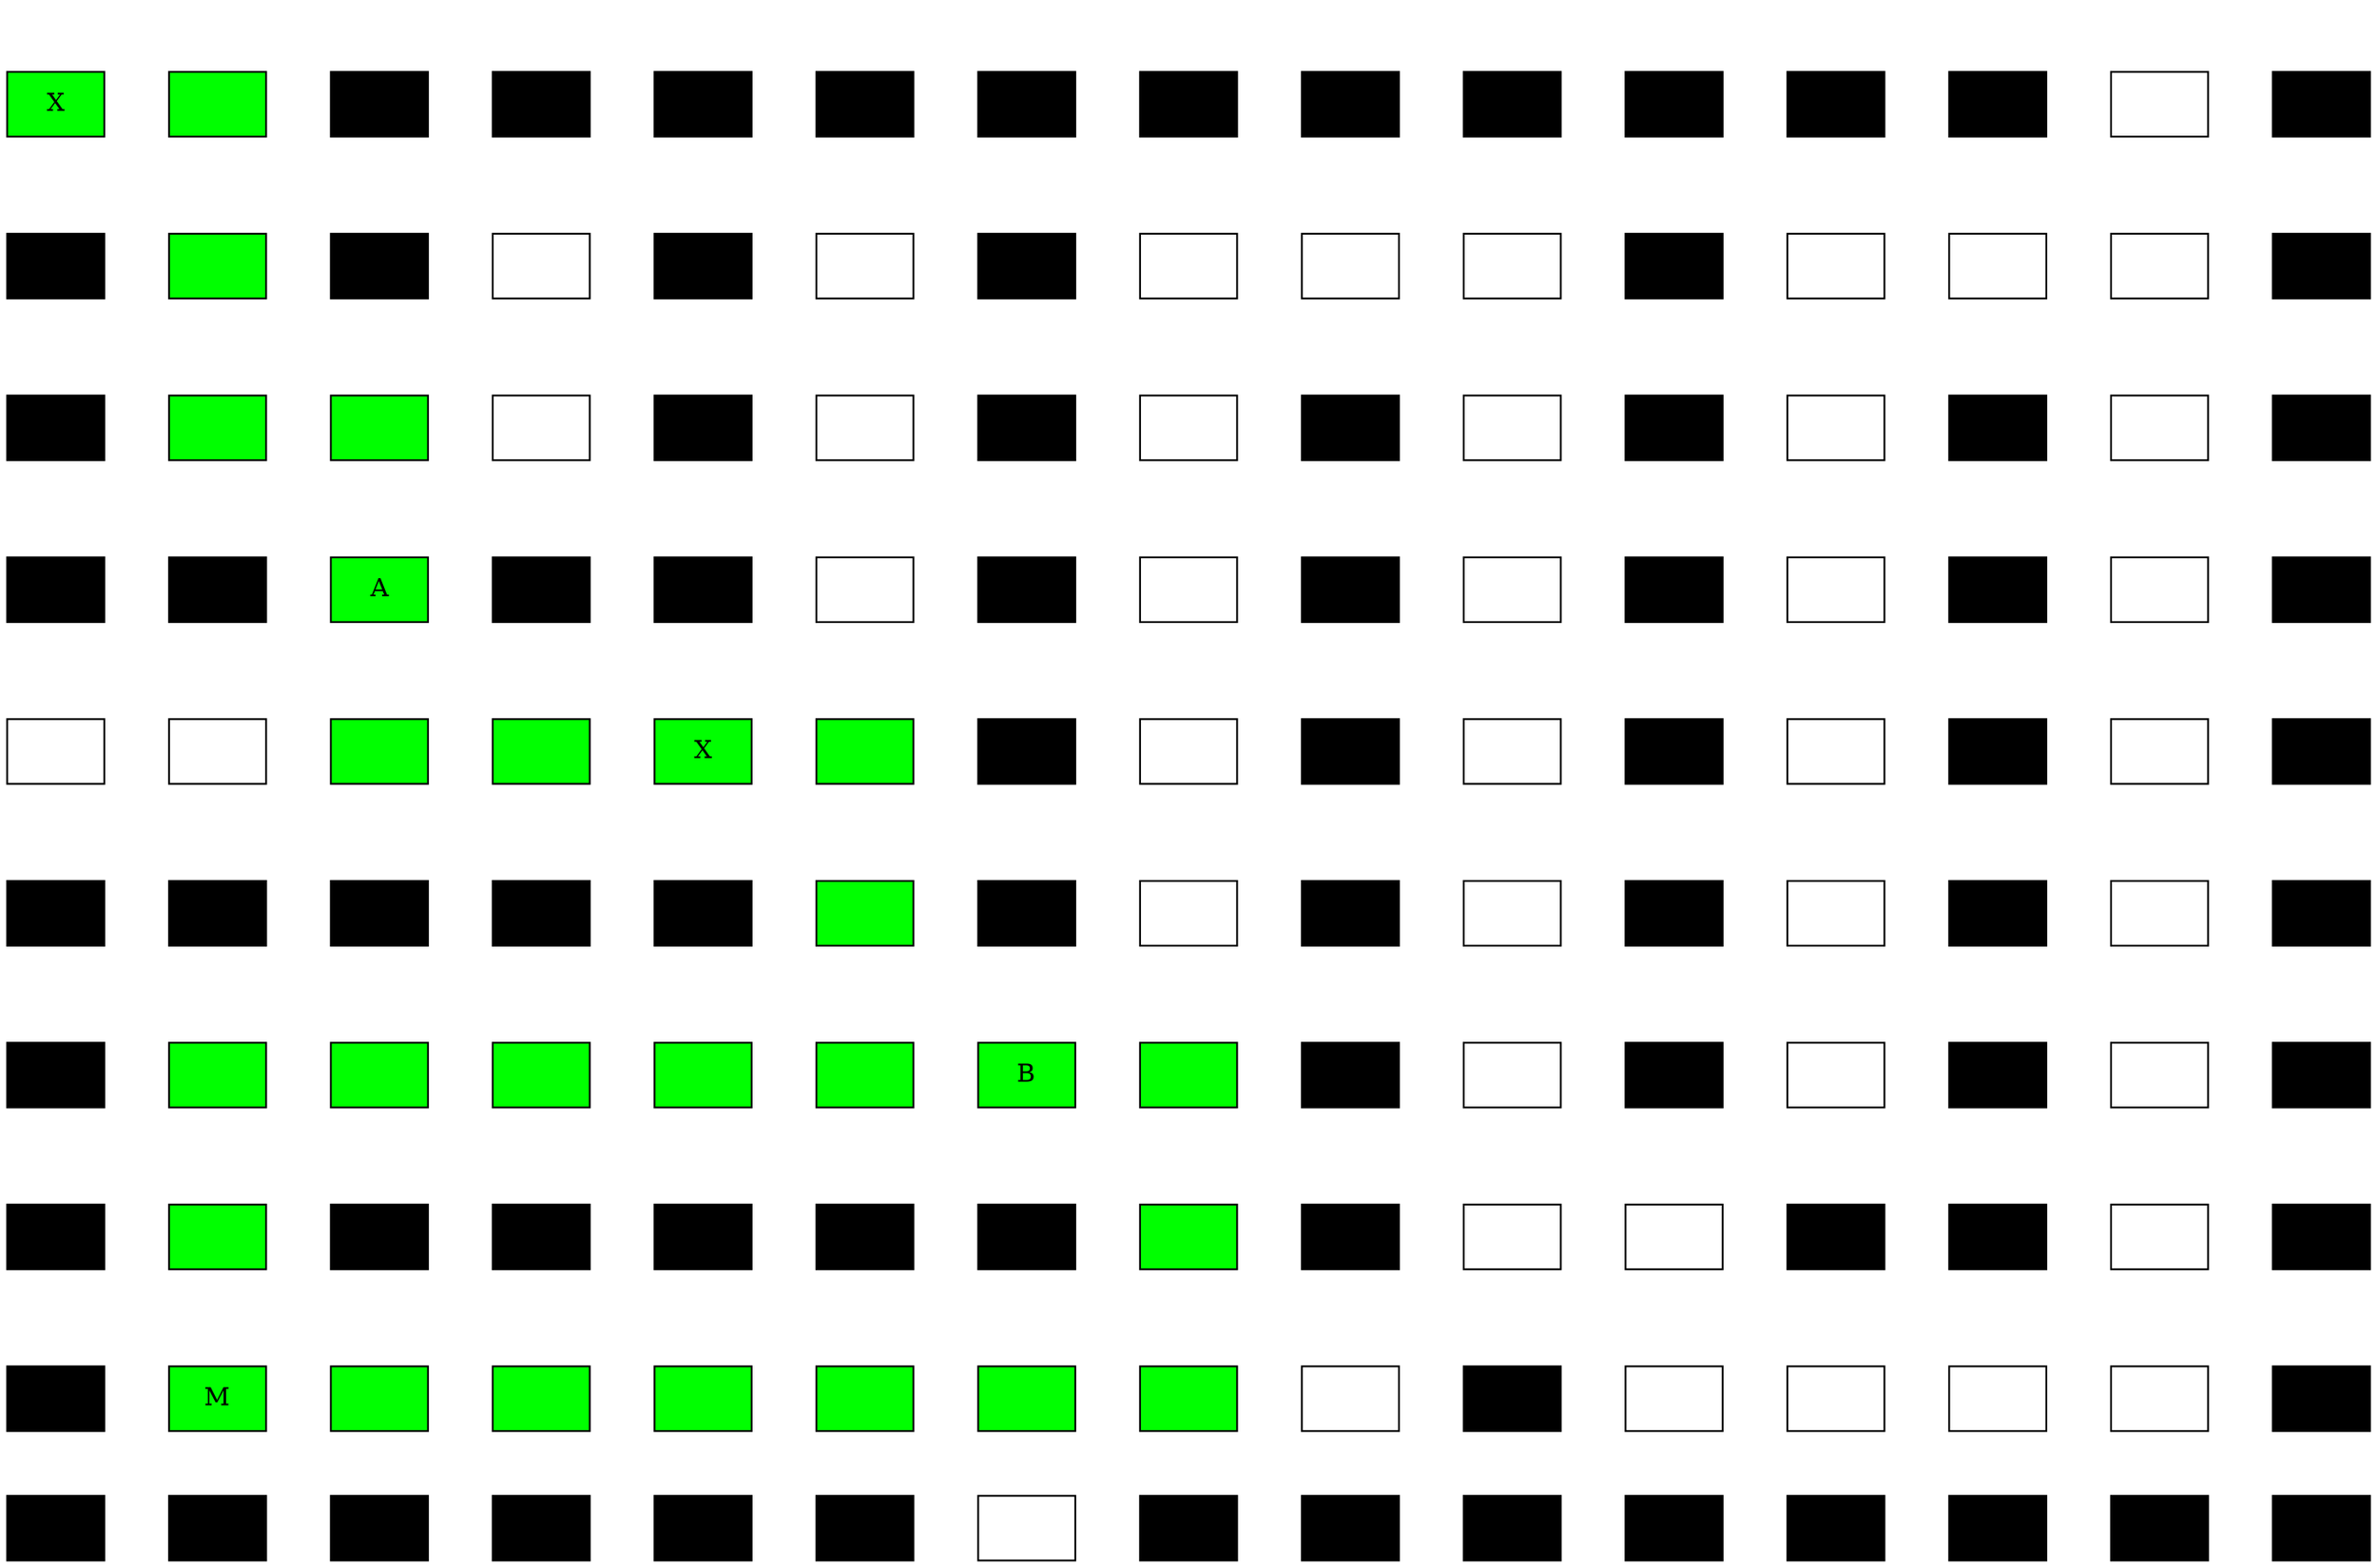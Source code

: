 digraph G {
	edge [style=invis]
	rankdir=LR
	node [shape=box style=filled]
	subgraph matriz_laberinto {
		1015 [label="" fillcolor=black fontcolor=white]
		1014 [label="" fillcolor=black fontcolor=white]
		1014 -> 1014 [style=invis]
		1013 [label="" fillcolor=black fontcolor=white]
		1013 -> 1013 [style=invis]
		1012 [label="" fillcolor=black fontcolor=white]
		1012 -> 1012 [style=invis]
		1011 [label="" fillcolor=black fontcolor=white]
		1011 -> 1011 [style=invis]
		1010 [label="" fillcolor=black fontcolor=white]
		1010 -> 1010 [style=invis]
		109 [label="" fillcolor=black fontcolor=white]
		109 -> 109 [style=invis]
		108 [label="" fillcolor=black fontcolor=white]
		108 -> 108 [style=invis]
		107 [label="" fillcolor=white]
		107 -> 107 [style=invis]
		106 [label="" fillcolor=black fontcolor=white]
		106 -> 106 [style=invis]
		105 [label="" fillcolor=black fontcolor=white]
		105 -> 105 [style=invis]
		104 [label="" fillcolor=black fontcolor=white]
		104 -> 104 [style=invis]
		103 [label="" fillcolor=black fontcolor=white]
		103 -> 103 [style=invis]
		102 [label="" fillcolor=black fontcolor=white]
		102 -> 102 [style=invis]
		101 [label="" fillcolor=black fontcolor=white]
		101 -> 101 [style=invis]
		915 [label="" fillcolor=black fontcolor=white]
		915 -> 915 [style=invis]
		914 [label="" fillcolor=white]
		914 -> 914 [style=invis]
		914 -> 914 [style=invis]
		913 [label="" fillcolor=white]
		913 -> 913 [style=invis]
		913 -> 913 [style=invis]
		912 [label="" fillcolor=white]
		912 -> 912 [style=invis]
		912 -> 912 [style=invis]
		911 [label="" fillcolor=white]
		911 -> 911 [style=invis]
		911 -> 911 [style=invis]
		910 [label="" fillcolor=black fontcolor=white]
		910 -> 910 [style=invis]
		910 -> 910 [style=invis]
		99 [label="" fillcolor=white]
		99 -> 99 [style=invis]
		99 -> 99 [style=invis]
		98 [label="" fillcolor=green]
		98 -> 98 [style=invis]
		98 -> 98 [style=invis]
		97 [label="" fillcolor=green]
		97 -> 97 [style=invis]
		97 -> 97 [style=invis]
		96 [label="" fillcolor=green]
		96 -> 96 [style=invis]
		96 -> 96 [style=invis]
		95 [label="" fillcolor=green]
		95 -> 95 [style=invis]
		95 -> 95 [style=invis]
		94 [label="" fillcolor=green]
		94 -> 94 [style=invis]
		94 -> 94 [style=invis]
		93 [label="" fillcolor=green]
		93 -> 93 [style=invis]
		93 -> 93 [style=invis]
		92 [label=" M " fillcolor=green]
		92 -> 92 [style=invis]
		92 -> 92 [style=invis]
		91 [label="" fillcolor=black fontcolor=white]
		91 -> 91 [style=invis]
		91 -> 91 [style=invis]
		815 [label="" fillcolor=black fontcolor=white]
		815 -> 815 [style=invis]
		814 [label="" fillcolor=white]
		814 -> 814 [style=invis]
		814 -> 814 [style=invis]
		813 [label="" fillcolor=black fontcolor=white]
		813 -> 813 [style=invis]
		813 -> 813 [style=invis]
		812 [label="" fillcolor=black fontcolor=white]
		812 -> 812 [style=invis]
		812 -> 812 [style=invis]
		811 [label="" fillcolor=white]
		811 -> 811 [style=invis]
		811 -> 811 [style=invis]
		810 [label="" fillcolor=white]
		810 -> 810 [style=invis]
		810 -> 810 [style=invis]
		89 [label="" fillcolor=black fontcolor=white]
		89 -> 89 [style=invis]
		89 -> 89 [style=invis]
		88 [label="" fillcolor=green]
		88 -> 88 [style=invis]
		88 -> 88 [style=invis]
		87 [label="" fillcolor=black fontcolor=white]
		87 -> 87 [style=invis]
		87 -> 87 [style=invis]
		86 [label="" fillcolor=black fontcolor=white]
		86 -> 86 [style=invis]
		86 -> 86 [style=invis]
		85 [label="" fillcolor=black fontcolor=white]
		85 -> 85 [style=invis]
		85 -> 85 [style=invis]
		84 [label="" fillcolor=black fontcolor=white]
		84 -> 84 [style=invis]
		84 -> 84 [style=invis]
		83 [label="" fillcolor=black fontcolor=white]
		83 -> 83 [style=invis]
		83 -> 83 [style=invis]
		82 [label="" fillcolor=green]
		82 -> 82 [style=invis]
		82 -> 82 [style=invis]
		81 [label="" fillcolor=black fontcolor=white]
		81 -> 81 [style=invis]
		81 -> 81 [style=invis]
		715 [label="" fillcolor=black fontcolor=white]
		715 -> 715 [style=invis]
		714 [label="" fillcolor=white]
		714 -> 714 [style=invis]
		714 -> 714 [style=invis]
		713 [label="" fillcolor=black fontcolor=white]
		713 -> 713 [style=invis]
		713 -> 713 [style=invis]
		712 [label="" fillcolor=white]
		712 -> 712 [style=invis]
		712 -> 712 [style=invis]
		711 [label="" fillcolor=black fontcolor=white]
		711 -> 711 [style=invis]
		711 -> 711 [style=invis]
		710 [label="" fillcolor=white]
		710 -> 710 [style=invis]
		710 -> 710 [style=invis]
		79 [label="" fillcolor=black fontcolor=white]
		79 -> 79 [style=invis]
		79 -> 79 [style=invis]
		78 [label="" fillcolor=green]
		78 -> 78 [style=invis]
		78 -> 78 [style=invis]
		77 [label=" B " fillcolor=green]
		77 -> 77 [style=invis]
		77 -> 77 [style=invis]
		76 [label="" fillcolor=green]
		76 -> 76 [style=invis]
		76 -> 76 [style=invis]
		75 [label="" fillcolor=green]
		75 -> 75 [style=invis]
		75 -> 75 [style=invis]
		74 [label="" fillcolor=green]
		74 -> 74 [style=invis]
		74 -> 74 [style=invis]
		73 [label="" fillcolor=green]
		73 -> 73 [style=invis]
		73 -> 73 [style=invis]
		72 [label="" fillcolor=green]
		72 -> 72 [style=invis]
		72 -> 72 [style=invis]
		71 [label="" fillcolor=black fontcolor=white]
		71 -> 71 [style=invis]
		71 -> 71 [style=invis]
		615 [label="" fillcolor=black fontcolor=white]
		615 -> 615 [style=invis]
		614 [label="" fillcolor=white]
		614 -> 614 [style=invis]
		614 -> 614 [style=invis]
		613 [label="" fillcolor=black fontcolor=white]
		613 -> 613 [style=invis]
		613 -> 613 [style=invis]
		612 [label="" fillcolor=white]
		612 -> 612 [style=invis]
		612 -> 612 [style=invis]
		611 [label="" fillcolor=black fontcolor=white]
		611 -> 611 [style=invis]
		611 -> 611 [style=invis]
		610 [label="" fillcolor=white]
		610 -> 610 [style=invis]
		610 -> 610 [style=invis]
		69 [label="" fillcolor=black fontcolor=white]
		69 -> 69 [style=invis]
		69 -> 69 [style=invis]
		68 [label="" fillcolor=white]
		68 -> 68 [style=invis]
		68 -> 68 [style=invis]
		67 [label="" fillcolor=black fontcolor=white]
		67 -> 67 [style=invis]
		67 -> 67 [style=invis]
		66 [label="" fillcolor=green]
		66 -> 66 [style=invis]
		66 -> 66 [style=invis]
		65 [label="" fillcolor=black fontcolor=white]
		65 -> 65 [style=invis]
		65 -> 65 [style=invis]
		64 [label="" fillcolor=black fontcolor=white]
		64 -> 64 [style=invis]
		64 -> 64 [style=invis]
		63 [label="" fillcolor=black fontcolor=white]
		63 -> 63 [style=invis]
		63 -> 63 [style=invis]
		62 [label="" fillcolor=black fontcolor=white]
		62 -> 62 [style=invis]
		62 -> 62 [style=invis]
		61 [label="" fillcolor=black fontcolor=white]
		61 -> 61 [style=invis]
		61 -> 61 [style=invis]
		515 [label="" fillcolor=black fontcolor=white]
		515 -> 515 [style=invis]
		514 [label="" fillcolor=white]
		514 -> 514 [style=invis]
		514 -> 514 [style=invis]
		513 [label="" fillcolor=black fontcolor=white]
		513 -> 513 [style=invis]
		513 -> 513 [style=invis]
		512 [label="" fillcolor=white]
		512 -> 512 [style=invis]
		512 -> 512 [style=invis]
		511 [label="" fillcolor=black fontcolor=white]
		511 -> 511 [style=invis]
		511 -> 511 [style=invis]
		510 [label="" fillcolor=white]
		510 -> 510 [style=invis]
		510 -> 510 [style=invis]
		59 [label="" fillcolor=black fontcolor=white]
		59 -> 59 [style=invis]
		59 -> 59 [style=invis]
		58 [label="" fillcolor=white]
		58 -> 58 [style=invis]
		58 -> 58 [style=invis]
		57 [label="" fillcolor=black fontcolor=white]
		57 -> 57 [style=invis]
		57 -> 57 [style=invis]
		56 [label="" fillcolor=green]
		56 -> 56 [style=invis]
		56 -> 56 [style=invis]
		55 [label=" X " fillcolor=green]
		55 -> 55 [style=invis]
		55 -> 55 [style=invis]
		54 [label="" fillcolor=green]
		54 -> 54 [style=invis]
		54 -> 54 [style=invis]
		53 [label="" fillcolor=green]
		53 -> 53 [style=invis]
		53 -> 53 [style=invis]
		52 [label="" fillcolor=white]
		52 -> 52 [style=invis]
		52 -> 52 [style=invis]
		51 [label="" fillcolor=white]
		51 -> 51 [style=invis]
		51 -> 51 [style=invis]
		415 [label="" fillcolor=black fontcolor=white]
		415 -> 415 [style=invis]
		414 [label="" fillcolor=white]
		414 -> 414 [style=invis]
		414 -> 414 [style=invis]
		413 [label="" fillcolor=black fontcolor=white]
		413 -> 413 [style=invis]
		413 -> 413 [style=invis]
		412 [label="" fillcolor=white]
		412 -> 412 [style=invis]
		412 -> 412 [style=invis]
		411 [label="" fillcolor=black fontcolor=white]
		411 -> 411 [style=invis]
		411 -> 411 [style=invis]
		410 [label="" fillcolor=white]
		410 -> 410 [style=invis]
		410 -> 410 [style=invis]
		49 [label="" fillcolor=black fontcolor=white]
		49 -> 49 [style=invis]
		49 -> 49 [style=invis]
		48 [label="" fillcolor=white]
		48 -> 48 [style=invis]
		48 -> 48 [style=invis]
		47 [label="" fillcolor=black fontcolor=white]
		47 -> 47 [style=invis]
		47 -> 47 [style=invis]
		46 [label="" fillcolor=white]
		46 -> 46 [style=invis]
		46 -> 46 [style=invis]
		45 [label="" fillcolor=black fontcolor=white]
		45 -> 45 [style=invis]
		45 -> 45 [style=invis]
		44 [label="" fillcolor=black fontcolor=white]
		44 -> 44 [style=invis]
		44 -> 44 [style=invis]
		43 [label=" A " fillcolor=green]
		43 -> 43 [style=invis]
		43 -> 43 [style=invis]
		42 [label="" fillcolor=black fontcolor=white]
		42 -> 42 [style=invis]
		42 -> 42 [style=invis]
		41 [label="" fillcolor=black fontcolor=white]
		41 -> 41 [style=invis]
		41 -> 41 [style=invis]
		315 [label="" fillcolor=black fontcolor=white]
		315 -> 315 [style=invis]
		314 [label="" fillcolor=white]
		314 -> 314 [style=invis]
		314 -> 314 [style=invis]
		313 [label="" fillcolor=black fontcolor=white]
		313 -> 313 [style=invis]
		313 -> 313 [style=invis]
		312 [label="" fillcolor=white]
		312 -> 312 [style=invis]
		312 -> 312 [style=invis]
		311 [label="" fillcolor=black fontcolor=white]
		311 -> 311 [style=invis]
		311 -> 311 [style=invis]
		310 [label="" fillcolor=white]
		310 -> 310 [style=invis]
		310 -> 310 [style=invis]
		39 [label="" fillcolor=black fontcolor=white]
		39 -> 39 [style=invis]
		39 -> 39 [style=invis]
		38 [label="" fillcolor=white]
		38 -> 38 [style=invis]
		38 -> 38 [style=invis]
		37 [label="" fillcolor=black fontcolor=white]
		37 -> 37 [style=invis]
		37 -> 37 [style=invis]
		36 [label="" fillcolor=white]
		36 -> 36 [style=invis]
		36 -> 36 [style=invis]
		35 [label="" fillcolor=black fontcolor=white]
		35 -> 35 [style=invis]
		35 -> 35 [style=invis]
		34 [label="" fillcolor=white]
		34 -> 34 [style=invis]
		34 -> 34 [style=invis]
		33 [label="" fillcolor=green]
		33 -> 33 [style=invis]
		33 -> 33 [style=invis]
		32 [label="" fillcolor=green]
		32 -> 32 [style=invis]
		32 -> 32 [style=invis]
		31 [label="" fillcolor=black fontcolor=white]
		31 -> 31 [style=invis]
		31 -> 31 [style=invis]
		215 [label="" fillcolor=black fontcolor=white]
		215 -> 215 [style=invis]
		214 [label="" fillcolor=white]
		214 -> 214 [style=invis]
		214 -> 214 [style=invis]
		213 [label="" fillcolor=white]
		213 -> 213 [style=invis]
		213 -> 213 [style=invis]
		212 [label="" fillcolor=white]
		212 -> 212 [style=invis]
		212 -> 212 [style=invis]
		211 [label="" fillcolor=black fontcolor=white]
		211 -> 211 [style=invis]
		211 -> 211 [style=invis]
		210 [label="" fillcolor=white]
		210 -> 210 [style=invis]
		210 -> 210 [style=invis]
		29 [label="" fillcolor=white]
		29 -> 29 [style=invis]
		29 -> 29 [style=invis]
		28 [label="" fillcolor=white]
		28 -> 28 [style=invis]
		28 -> 28 [style=invis]
		27 [label="" fillcolor=black fontcolor=white]
		27 -> 27 [style=invis]
		27 -> 27 [style=invis]
		26 [label="" fillcolor=white]
		26 -> 26 [style=invis]
		26 -> 26 [style=invis]
		25 [label="" fillcolor=black fontcolor=white]
		25 -> 25 [style=invis]
		25 -> 25 [style=invis]
		24 [label="" fillcolor=white]
		24 -> 24 [style=invis]
		24 -> 24 [style=invis]
		23 [label="" fillcolor=black fontcolor=white]
		23 -> 23 [style=invis]
		23 -> 23 [style=invis]
		22 [label="" fillcolor=green]
		22 -> 22 [style=invis]
		22 -> 22 [style=invis]
		21 [label="" fillcolor=black fontcolor=white]
		21 -> 21 [style=invis]
		21 -> 21 [style=invis]
		115 [label="" fillcolor=black fontcolor=white]
		115 -> 115 [style=invis]
		114 [label="" fillcolor=white]
		114 -> 114 [style=invis]
		114 -> 114 [style=invis]
		113 [label="" fillcolor=black fontcolor=white]
		113 -> 113 [style=invis]
		113 -> 113 [style=invis]
		112 [label="" fillcolor=black fontcolor=white]
		112 -> 112 [style=invis]
		112 -> 112 [style=invis]
		111 [label="" fillcolor=black fontcolor=white]
		111 -> 111 [style=invis]
		111 -> 111 [style=invis]
		110 [label="" fillcolor=black fontcolor=white]
		110 -> 110 [style=invis]
		110 -> 110 [style=invis]
		19 [label="" fillcolor=black fontcolor=white]
		19 -> 19 [style=invis]
		19 -> 19 [style=invis]
		18 [label="" fillcolor=black fontcolor=white]
		18 -> 18 [style=invis]
		18 -> 18 [style=invis]
		17 [label="" fillcolor=black fontcolor=white]
		17 -> 17 [style=invis]
		17 -> 17 [style=invis]
		16 [label="" fillcolor=black fontcolor=white]
		16 -> 16 [style=invis]
		16 -> 16 [style=invis]
		15 [label="" fillcolor=black fontcolor=white]
		15 -> 15 [style=invis]
		15 -> 15 [style=invis]
		14 [label="" fillcolor=black fontcolor=white]
		14 -> 14 [style=invis]
		14 -> 14 [style=invis]
		13 [label="" fillcolor=black fontcolor=white]
		13 -> 13 [style=invis]
		13 -> 13 [style=invis]
		12 [label="" fillcolor=green]
		12 -> 12 [style=invis]
		12 -> 12 [style=invis]
		11 [label=X fillcolor=green]
		11 -> 11 [style=invis]
		11 -> 11 [style=invis]
	}
	11 -> 12
	12 -> 13
	13 -> 14
	14 -> 15
	15 -> 16
	16 -> 17
	17 -> 18
	18 -> 19
	19 -> 110
	110 -> 111
	111 -> 112
	112 -> 113
	113 -> 114
	114 -> 115
	21 -> 22
	22 -> 23
	23 -> 24
	24 -> 25
	25 -> 26
	26 -> 27
	27 -> 28
	28 -> 29
	29 -> 210
	210 -> 211
	211 -> 212
	212 -> 213
	213 -> 214
	214 -> 215
	31 -> 32
	32 -> 33
	33 -> 34
	34 -> 35
	35 -> 36
	36 -> 37
	37 -> 38
	38 -> 39
	39 -> 310
	310 -> 311
	311 -> 312
	312 -> 313
	313 -> 314
	314 -> 315
	41 -> 42
	42 -> 43
	43 -> 44
	44 -> 45
	45 -> 46
	46 -> 47
	47 -> 48
	48 -> 49
	49 -> 410
	410 -> 411
	411 -> 412
	412 -> 413
	413 -> 414
	414 -> 415
	51 -> 52
	52 -> 53
	53 -> 54
	54 -> 55
	55 -> 56
	56 -> 57
	57 -> 58
	58 -> 59
	59 -> 510
	510 -> 511
	511 -> 512
	512 -> 513
	513 -> 514
	514 -> 515
	61 -> 62
	62 -> 63
	63 -> 64
	64 -> 65
	65 -> 66
	66 -> 67
	67 -> 68
	68 -> 69
	69 -> 610
	610 -> 611
	611 -> 612
	612 -> 613
	613 -> 614
	614 -> 615
	71 -> 72
	72 -> 73
	73 -> 74
	74 -> 75
	75 -> 76
	76 -> 77
	77 -> 78
	78 -> 79
	79 -> 710
	710 -> 711
	711 -> 712
	712 -> 713
	713 -> 714
	714 -> 715
	81 -> 82
	82 -> 83
	83 -> 84
	84 -> 85
	85 -> 86
	86 -> 87
	87 -> 88
	88 -> 89
	89 -> 810
	810 -> 811
	811 -> 812
	812 -> 813
	813 -> 814
	814 -> 815
	91 -> 92
	92 -> 93
	93 -> 94
	94 -> 95
	95 -> 96
	96 -> 97
	97 -> 98
	98 -> 99
	99 -> 910
	910 -> 911
	911 -> 912
	912 -> 913
	913 -> 914
	914 -> 915
	101 -> 102
	102 -> 103
	103 -> 104
	104 -> 105
	105 -> 106
	106 -> 107
	107 -> 108
	108 -> 109
	109 -> 1010
	1010 -> 1011
	1011 -> 1012
	1012 -> 1013
	1013 -> 1014
	1014 -> 1015
}
